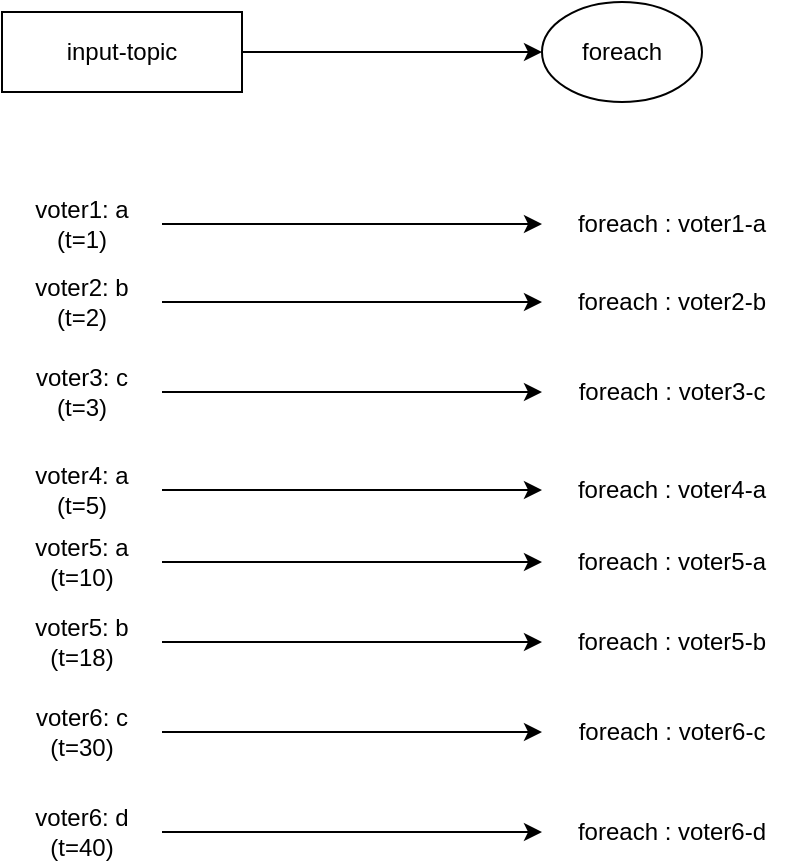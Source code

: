 <mxfile version="24.7.16">
  <diagram name="페이지-1" id="8g5Zn0wMJFjncriXSSx3">
    <mxGraphModel dx="524" dy="995" grid="1" gridSize="10" guides="1" tooltips="1" connect="1" arrows="1" fold="1" page="1" pageScale="1" pageWidth="1169" pageHeight="827" math="0" shadow="0">
      <root>
        <mxCell id="0" />
        <mxCell id="1" parent="0" />
        <mxCell id="pKS4B4EWEE2jMQGI_RAB-51" style="edgeStyle=orthogonalEdgeStyle;rounded=0;orthogonalLoop=1;jettySize=auto;html=1;entryX=0;entryY=0.5;entryDx=0;entryDy=0;strokeColor=#000000;fontColor=#000000;" parent="1" source="pKS4B4EWEE2jMQGI_RAB-52" target="pKS4B4EWEE2jMQGI_RAB-54" edge="1">
          <mxGeometry relative="1" as="geometry" />
        </mxCell>
        <mxCell id="pKS4B4EWEE2jMQGI_RAB-52" value="&lt;div&gt;&lt;font&gt;input-topic&lt;/font&gt;&lt;/div&gt;" style="rounded=0;whiteSpace=wrap;html=1;strokeColor=#000000;fontColor=#000000;" parent="1" vertex="1">
          <mxGeometry x="80" y="160" width="120" height="40" as="geometry" />
        </mxCell>
        <mxCell id="pKS4B4EWEE2jMQGI_RAB-54" value="foreach" style="ellipse;whiteSpace=wrap;html=1;strokeColor=#000000;fontColor=#000000;" parent="1" vertex="1">
          <mxGeometry x="350" y="155" width="80" height="50" as="geometry" />
        </mxCell>
        <mxCell id="Bi6lJuceC_sSA9WiSDit-1" style="edgeStyle=orthogonalEdgeStyle;rounded=0;orthogonalLoop=1;jettySize=auto;html=1;entryX=0;entryY=0.5;entryDx=0;entryDy=0;" parent="1" source="Bi6lJuceC_sSA9WiSDit-2" target="Bi6lJuceC_sSA9WiSDit-4" edge="1">
          <mxGeometry relative="1" as="geometry" />
        </mxCell>
        <mxCell id="Bi6lJuceC_sSA9WiSDit-2" value="voter1: a&lt;div&gt;(t=1)&lt;/div&gt;" style="text;html=1;align=center;verticalAlign=middle;whiteSpace=wrap;rounded=0;fontColor=#000000;" parent="1" vertex="1">
          <mxGeometry x="80" y="251" width="80" height="30" as="geometry" />
        </mxCell>
        <mxCell id="Bi6lJuceC_sSA9WiSDit-4" value="foreach : voter1-a" style="text;html=1;align=center;verticalAlign=middle;whiteSpace=wrap;rounded=0;fontColor=#000000;" parent="1" vertex="1">
          <mxGeometry x="350" y="251" width="130" height="30" as="geometry" />
        </mxCell>
        <mxCell id="Bi6lJuceC_sSA9WiSDit-6" style="edgeStyle=orthogonalEdgeStyle;rounded=0;orthogonalLoop=1;jettySize=auto;html=1;entryX=0;entryY=0.5;entryDx=0;entryDy=0;" parent="1" source="Bi6lJuceC_sSA9WiSDit-7" target="Bi6lJuceC_sSA9WiSDit-9" edge="1">
          <mxGeometry relative="1" as="geometry" />
        </mxCell>
        <mxCell id="Bi6lJuceC_sSA9WiSDit-7" value="voter2: b&lt;div&gt;(t=2)&lt;/div&gt;" style="text;html=1;align=center;verticalAlign=middle;whiteSpace=wrap;rounded=0;fontColor=#000000;" parent="1" vertex="1">
          <mxGeometry x="80" y="290" width="80" height="30" as="geometry" />
        </mxCell>
        <mxCell id="Bi6lJuceC_sSA9WiSDit-9" value="foreach : voter2-b" style="text;html=1;align=center;verticalAlign=middle;whiteSpace=wrap;rounded=0;fontColor=#000000;" parent="1" vertex="1">
          <mxGeometry x="350" y="290" width="130" height="30" as="geometry" />
        </mxCell>
        <mxCell id="Bi6lJuceC_sSA9WiSDit-11" style="edgeStyle=orthogonalEdgeStyle;rounded=0;orthogonalLoop=1;jettySize=auto;html=1;entryX=0;entryY=0.5;entryDx=0;entryDy=0;" parent="1" source="Bi6lJuceC_sSA9WiSDit-12" target="Bi6lJuceC_sSA9WiSDit-14" edge="1">
          <mxGeometry relative="1" as="geometry" />
        </mxCell>
        <mxCell id="Bi6lJuceC_sSA9WiSDit-12" value="voter3: c&lt;div&gt;(t=3)&lt;/div&gt;" style="text;html=1;align=center;verticalAlign=middle;whiteSpace=wrap;rounded=0;fontColor=#000000;" parent="1" vertex="1">
          <mxGeometry x="80" y="335" width="80" height="30" as="geometry" />
        </mxCell>
        <mxCell id="Bi6lJuceC_sSA9WiSDit-14" value="foreach : voter3-c" style="text;html=1;align=center;verticalAlign=middle;whiteSpace=wrap;rounded=0;fontColor=#000000;" parent="1" vertex="1">
          <mxGeometry x="350" y="335" width="130" height="30" as="geometry" />
        </mxCell>
        <mxCell id="Bi6lJuceC_sSA9WiSDit-16" style="edgeStyle=orthogonalEdgeStyle;rounded=0;orthogonalLoop=1;jettySize=auto;html=1;entryX=0;entryY=0.5;entryDx=0;entryDy=0;" parent="1" source="Bi6lJuceC_sSA9WiSDit-17" target="Bi6lJuceC_sSA9WiSDit-19" edge="1">
          <mxGeometry relative="1" as="geometry" />
        </mxCell>
        <mxCell id="Bi6lJuceC_sSA9WiSDit-17" value="voter4: a&lt;div&gt;(t=5)&lt;/div&gt;" style="text;html=1;align=center;verticalAlign=middle;whiteSpace=wrap;rounded=0;fontColor=#000000;" parent="1" vertex="1">
          <mxGeometry x="80" y="384" width="80" height="30" as="geometry" />
        </mxCell>
        <mxCell id="Bi6lJuceC_sSA9WiSDit-19" value="foreach : voter4-a" style="text;html=1;align=center;verticalAlign=middle;whiteSpace=wrap;rounded=0;fontColor=#000000;" parent="1" vertex="1">
          <mxGeometry x="350" y="384" width="130" height="30" as="geometry" />
        </mxCell>
        <mxCell id="Bi6lJuceC_sSA9WiSDit-21" style="edgeStyle=orthogonalEdgeStyle;rounded=0;orthogonalLoop=1;jettySize=auto;html=1;entryX=0;entryY=0.5;entryDx=0;entryDy=0;" parent="1" source="Bi6lJuceC_sSA9WiSDit-22" target="Bi6lJuceC_sSA9WiSDit-24" edge="1">
          <mxGeometry relative="1" as="geometry" />
        </mxCell>
        <mxCell id="Bi6lJuceC_sSA9WiSDit-22" value="voter5: a&lt;div&gt;(t=10)&lt;/div&gt;" style="text;html=1;align=center;verticalAlign=middle;whiteSpace=wrap;rounded=0;fontColor=#000000;" parent="1" vertex="1">
          <mxGeometry x="80" y="420" width="80" height="30" as="geometry" />
        </mxCell>
        <mxCell id="Bi6lJuceC_sSA9WiSDit-24" value="foreach : voter5-a" style="text;html=1;align=center;verticalAlign=middle;whiteSpace=wrap;rounded=0;fontColor=#000000;" parent="1" vertex="1">
          <mxGeometry x="350" y="420" width="130" height="30" as="geometry" />
        </mxCell>
        <mxCell id="Bi6lJuceC_sSA9WiSDit-26" style="edgeStyle=orthogonalEdgeStyle;rounded=0;orthogonalLoop=1;jettySize=auto;html=1;entryX=0;entryY=0.5;entryDx=0;entryDy=0;" parent="1" source="Bi6lJuceC_sSA9WiSDit-27" target="Bi6lJuceC_sSA9WiSDit-29" edge="1">
          <mxGeometry relative="1" as="geometry" />
        </mxCell>
        <mxCell id="Bi6lJuceC_sSA9WiSDit-27" value="voter5: b&lt;div&gt;(t=18)&lt;/div&gt;" style="text;html=1;align=center;verticalAlign=middle;whiteSpace=wrap;rounded=0;fontColor=#000000;" parent="1" vertex="1">
          <mxGeometry x="80" y="460" width="80" height="30" as="geometry" />
        </mxCell>
        <mxCell id="Bi6lJuceC_sSA9WiSDit-29" value="foreach : voter5-b" style="text;html=1;align=center;verticalAlign=middle;whiteSpace=wrap;rounded=0;fontColor=#000000;" parent="1" vertex="1">
          <mxGeometry x="350" y="460" width="130" height="30" as="geometry" />
        </mxCell>
        <mxCell id="Bi6lJuceC_sSA9WiSDit-31" style="edgeStyle=orthogonalEdgeStyle;rounded=0;orthogonalLoop=1;jettySize=auto;html=1;entryX=0;entryY=0.5;entryDx=0;entryDy=0;" parent="1" source="Bi6lJuceC_sSA9WiSDit-32" target="Bi6lJuceC_sSA9WiSDit-34" edge="1">
          <mxGeometry relative="1" as="geometry" />
        </mxCell>
        <mxCell id="Bi6lJuceC_sSA9WiSDit-32" value="voter6: c&lt;div&gt;(t=30)&lt;/div&gt;" style="text;html=1;align=center;verticalAlign=middle;whiteSpace=wrap;rounded=0;fontColor=#000000;" parent="1" vertex="1">
          <mxGeometry x="80" y="505" width="80" height="30" as="geometry" />
        </mxCell>
        <mxCell id="Bi6lJuceC_sSA9WiSDit-34" value="foreach : voter6-c" style="text;html=1;align=center;verticalAlign=middle;whiteSpace=wrap;rounded=0;fontColor=#000000;" parent="1" vertex="1">
          <mxGeometry x="350" y="505" width="130" height="30" as="geometry" />
        </mxCell>
        <mxCell id="Bi6lJuceC_sSA9WiSDit-36" style="edgeStyle=orthogonalEdgeStyle;rounded=0;orthogonalLoop=1;jettySize=auto;html=1;entryX=0;entryY=0.5;entryDx=0;entryDy=0;" parent="1" source="Bi6lJuceC_sSA9WiSDit-37" target="Bi6lJuceC_sSA9WiSDit-39" edge="1">
          <mxGeometry relative="1" as="geometry" />
        </mxCell>
        <mxCell id="Bi6lJuceC_sSA9WiSDit-37" value="voter6: d&lt;div&gt;(t=40)&lt;/div&gt;" style="text;html=1;align=center;verticalAlign=middle;whiteSpace=wrap;rounded=0;fontColor=#000000;" parent="1" vertex="1">
          <mxGeometry x="80" y="555" width="80" height="30" as="geometry" />
        </mxCell>
        <mxCell id="Bi6lJuceC_sSA9WiSDit-39" value="foreach : voter6-d" style="text;html=1;align=center;verticalAlign=middle;whiteSpace=wrap;rounded=0;fontColor=#000000;" parent="1" vertex="1">
          <mxGeometry x="350" y="555" width="130" height="30" as="geometry" />
        </mxCell>
      </root>
    </mxGraphModel>
  </diagram>
</mxfile>
